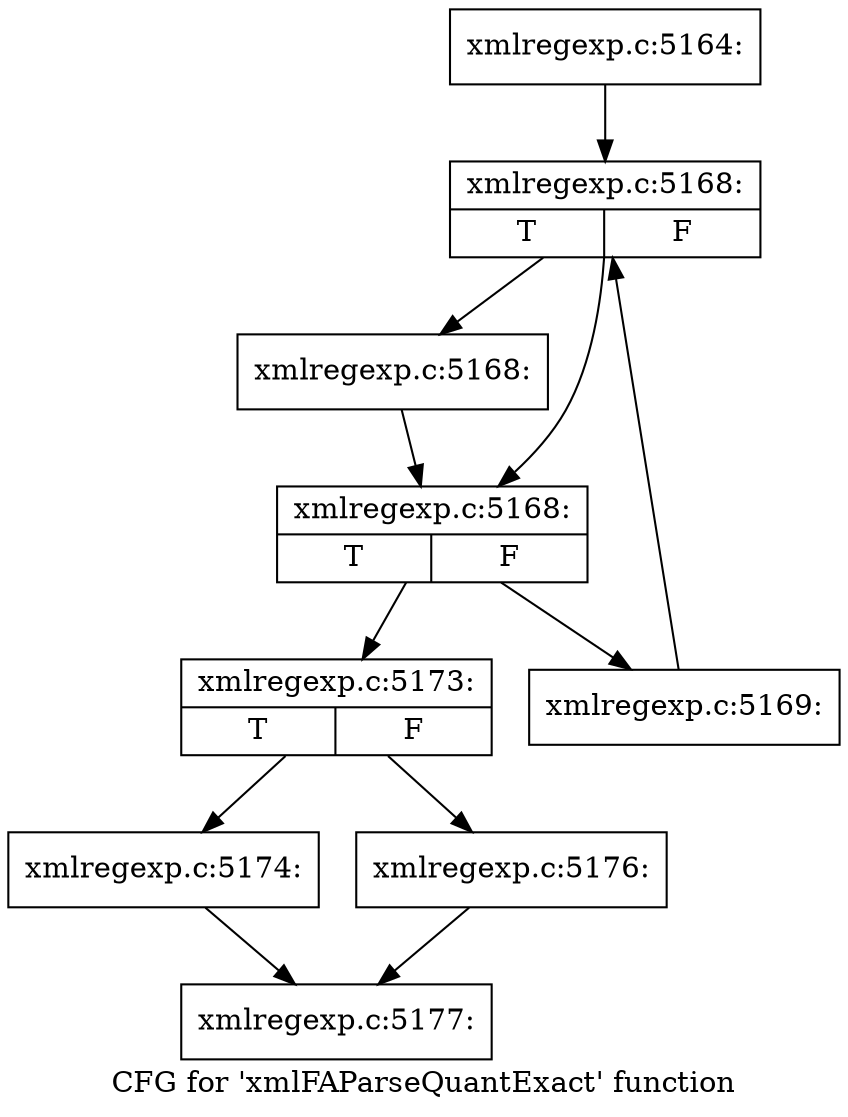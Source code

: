 digraph "CFG for 'xmlFAParseQuantExact' function" {
	label="CFG for 'xmlFAParseQuantExact' function";

	Node0x431d1e0 [shape=record,label="{xmlregexp.c:5164:}"];
	Node0x431d1e0 -> Node0x4346890;
	Node0x4346890 [shape=record,label="{xmlregexp.c:5168:|{<s0>T|<s1>F}}"];
	Node0x4346890 -> Node0x4346b50;
	Node0x4346890 -> Node0x4346b00;
	Node0x4346b50 [shape=record,label="{xmlregexp.c:5168:}"];
	Node0x4346b50 -> Node0x4346b00;
	Node0x4346b00 [shape=record,label="{xmlregexp.c:5168:|{<s0>T|<s1>F}}"];
	Node0x4346b00 -> Node0x4347330;
	Node0x4346b00 -> Node0x4346a80;
	Node0x4347330 [shape=record,label="{xmlregexp.c:5169:}"];
	Node0x4347330 -> Node0x4346890;
	Node0x4346a80 [shape=record,label="{xmlregexp.c:5173:|{<s0>T|<s1>F}}"];
	Node0x4346a80 -> Node0x4347f60;
	Node0x4346a80 -> Node0x4347fb0;
	Node0x4347f60 [shape=record,label="{xmlregexp.c:5174:}"];
	Node0x4347f60 -> Node0x431d770;
	Node0x4347fb0 [shape=record,label="{xmlregexp.c:5176:}"];
	Node0x4347fb0 -> Node0x431d770;
	Node0x431d770 [shape=record,label="{xmlregexp.c:5177:}"];
}
